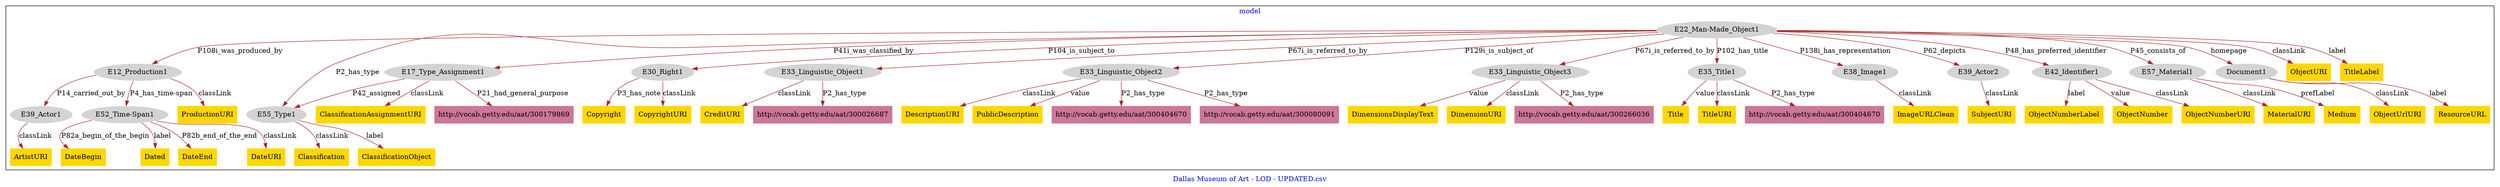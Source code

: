 digraph n0 {
fontcolor="blue"
remincross="true"
label="Dallas Museum of Art - LOD - UPDATED.csv"
subgraph cluster {
label="model"
n2[style="filled",color="white",fillcolor="lightgray",label="E12_Production1"];
n3[style="filled",color="white",fillcolor="lightgray",label="E39_Actor1"];
n4[style="filled",color="white",fillcolor="lightgray",label="E52_Time-Span1"];
n5[style="filled",color="white",fillcolor="lightgray",label="E17_Type_Assignment1"];
n6[style="filled",color="white",fillcolor="lightgray",label="E55_Type1"];
n7[style="filled",color="white",fillcolor="lightgray",label="E22_Man-Made_Object1"];
n8[style="filled",color="white",fillcolor="lightgray",label="E30_Right1"];
n9[style="filled",color="white",fillcolor="lightgray",label="E33_Linguistic_Object1"];
n10[style="filled",color="white",fillcolor="lightgray",label="E33_Linguistic_Object2"];
n11[style="filled",color="white",fillcolor="lightgray",label="E33_Linguistic_Object3"];
n12[style="filled",color="white",fillcolor="lightgray",label="E35_Title1"];
n13[style="filled",color="white",fillcolor="lightgray",label="E38_Image1"];
n14[style="filled",color="white",fillcolor="lightgray",label="E39_Actor2"];
n15[style="filled",color="white",fillcolor="lightgray",label="E42_Identifier1"];
n16[style="filled",color="white",fillcolor="lightgray",label="E57_Material1"];
n17[style="filled",color="white",fillcolor="lightgray",label="Document1"];
n18[shape="plaintext",style="filled",fillcolor="gold",label="ObjectNumberLabel"];
n19[shape="plaintext",style="filled",fillcolor="gold",label="ObjectUrlURI"];
n20[shape="plaintext",style="filled",fillcolor="gold",label="DateBegin"];
n21[shape="plaintext",style="filled",fillcolor="gold",label="Dated"];
n22[shape="plaintext",style="filled",fillcolor="gold",label="DateEnd"];
n23[shape="plaintext",style="filled",fillcolor="gold",label="CreditURI"];
n24[shape="plaintext",style="filled",fillcolor="gold",label="Title"];
n25[shape="plaintext",style="filled",fillcolor="gold",label="DescriptionURI"];
n26[shape="plaintext",style="filled",fillcolor="gold",label="ObjectURI"];
n27[shape="plaintext",style="filled",fillcolor="gold",label="Copyright"];
n28[shape="plaintext",style="filled",fillcolor="gold",label="TitleLabel"];
n29[shape="plaintext",style="filled",fillcolor="gold",label="MaterialURI"];
n30[shape="plaintext",style="filled",fillcolor="gold",label="ArtistURI"];
n31[shape="plaintext",style="filled",fillcolor="gold",label="ImageURLClean"];
n32[shape="plaintext",style="filled",fillcolor="gold",label="DateURI"];
n33[shape="plaintext",style="filled",fillcolor="gold",label="Classification"];
n34[shape="plaintext",style="filled",fillcolor="gold",label="SubjectURI"];
n35[shape="plaintext",style="filled",fillcolor="gold",label="Medium"];
n36[shape="plaintext",style="filled",fillcolor="gold",label="CopyrightURI"];
n37[shape="plaintext",style="filled",fillcolor="gold",label="DimensionsDisplayText"];
n38[shape="plaintext",style="filled",fillcolor="gold",label="PublicDescription"];
n39[shape="plaintext",style="filled",fillcolor="gold",label="ResourceURL"];
n40[shape="plaintext",style="filled",fillcolor="gold",label="ObjectNumber"];
n41[shape="plaintext",style="filled",fillcolor="gold",label="ClassificationObject"];
n42[shape="plaintext",style="filled",fillcolor="gold",label="TitleURI"];
n43[shape="plaintext",style="filled",fillcolor="gold",label="DimensionURI"];
n44[shape="plaintext",style="filled",fillcolor="gold",label="ObjectNumberURI"];
n45[shape="plaintext",style="filled",fillcolor="gold",label="ProductionURI"];
n46[shape="plaintext",style="filled",fillcolor="gold",label="ClassificationAssignmentURI"];
n47[shape="plaintext",style="filled",fillcolor="#CC7799",label="http://vocab.getty.edu/aat/300026687"];
n48[shape="plaintext",style="filled",fillcolor="#CC7799",label="http://vocab.getty.edu/aat/300404670"];
n49[shape="plaintext",style="filled",fillcolor="#CC7799",label="http://vocab.getty.edu/aat/300179869"];
n50[shape="plaintext",style="filled",fillcolor="#CC7799",label="http://vocab.getty.edu/aat/300404670"];
n51[shape="plaintext",style="filled",fillcolor="#CC7799",label="http://vocab.getty.edu/aat/300080091"];
n52[shape="plaintext",style="filled",fillcolor="#CC7799",label="http://vocab.getty.edu/aat/300266036"];
}
n2 -> n3[color="brown",fontcolor="black",label="P14_carried_out_by"]
n2 -> n4[color="brown",fontcolor="black",label="P4_has_time-span"]
n5 -> n6[color="brown",fontcolor="black",label="P42_assigned"]
n7 -> n2[color="brown",fontcolor="black",label="P108i_was_produced_by"]
n7 -> n5[color="brown",fontcolor="black",label="P41i_was_classified_by"]
n7 -> n8[color="brown",fontcolor="black",label="P104_is_subject_to"]
n7 -> n9[color="brown",fontcolor="black",label="P67i_is_referred_to_by"]
n7 -> n10[color="brown",fontcolor="black",label="P129i_is_subject_of"]
n7 -> n11[color="brown",fontcolor="black",label="P67i_is_referred_to_by"]
n7 -> n12[color="brown",fontcolor="black",label="P102_has_title"]
n7 -> n13[color="brown",fontcolor="black",label="P138i_has_representation"]
n7 -> n14[color="brown",fontcolor="black",label="P62_depicts"]
n7 -> n15[color="brown",fontcolor="black",label="P48_has_preferred_identifier"]
n7 -> n16[color="brown",fontcolor="black",label="P45_consists_of"]
n7 -> n17[color="brown",fontcolor="black",label="homepage"]
n15 -> n18[color="brown",fontcolor="black",label="label"]
n17 -> n19[color="brown",fontcolor="black",label="classLink"]
n4 -> n20[color="brown",fontcolor="black",label="P82a_begin_of_the_begin"]
n4 -> n21[color="brown",fontcolor="black",label="label"]
n4 -> n22[color="brown",fontcolor="black",label="P82b_end_of_the_end"]
n9 -> n23[color="brown",fontcolor="black",label="classLink"]
n12 -> n24[color="brown",fontcolor="black",label="value"]
n10 -> n25[color="brown",fontcolor="black",label="classLink"]
n7 -> n26[color="brown",fontcolor="black",label="classLink"]
n8 -> n27[color="brown",fontcolor="black",label="P3_has_note"]
n7 -> n28[color="brown",fontcolor="black",label="label"]
n16 -> n29[color="brown",fontcolor="black",label="classLink"]
n3 -> n30[color="brown",fontcolor="black",label="classLink"]
n13 -> n31[color="brown",fontcolor="black",label="classLink"]
n4 -> n32[color="brown",fontcolor="black",label="classLink"]
n6 -> n33[color="brown",fontcolor="black",label="classLink"]
n14 -> n34[color="brown",fontcolor="black",label="classLink"]
n16 -> n35[color="brown",fontcolor="black",label="prefLabel"]
n8 -> n36[color="brown",fontcolor="black",label="classLink"]
n11 -> n37[color="brown",fontcolor="black",label="value"]
n10 -> n38[color="brown",fontcolor="black",label="value"]
n17 -> n39[color="brown",fontcolor="black",label="label"]
n15 -> n40[color="brown",fontcolor="black",label="value"]
n6 -> n41[color="brown",fontcolor="black",label="label"]
n12 -> n42[color="brown",fontcolor="black",label="classLink"]
n11 -> n43[color="brown",fontcolor="black",label="classLink"]
n15 -> n44[color="brown",fontcolor="black",label="classLink"]
n2 -> n45[color="brown",fontcolor="black",label="classLink"]
n5 -> n46[color="brown",fontcolor="black",label="classLink"]
n9 -> n47[color="brown",fontcolor="black",label="P2_has_type"]
n10 -> n48[color="brown",fontcolor="black",label="P2_has_type"]
n5 -> n49[color="brown",fontcolor="black",label="P21_had_general_purpose"]
n12 -> n50[color="brown",fontcolor="black",label="P2_has_type"]
n10 -> n51[color="brown",fontcolor="black",label="P2_has_type"]
n7 -> n6[color="brown",fontcolor="black",label="P2_has_type"]
n11 -> n52[color="brown",fontcolor="black",label="P2_has_type"]
}
